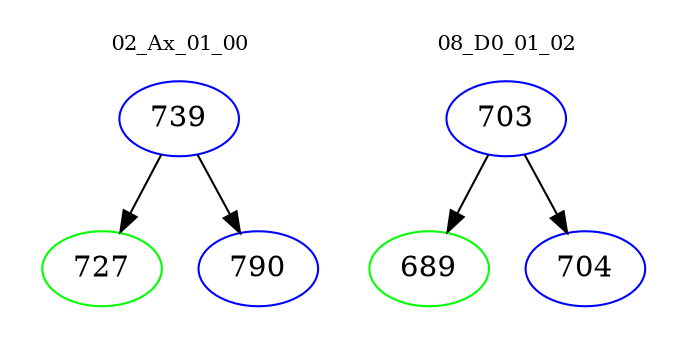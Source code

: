 digraph{
subgraph cluster_0 {
color = white
label = "02_Ax_01_00";
fontsize=10;
T0_739 [label="739", color="blue"]
T0_739 -> T0_727 [color="black"]
T0_727 [label="727", color="green"]
T0_739 -> T0_790 [color="black"]
T0_790 [label="790", color="blue"]
}
subgraph cluster_1 {
color = white
label = "08_D0_01_02";
fontsize=10;
T1_703 [label="703", color="blue"]
T1_703 -> T1_689 [color="black"]
T1_689 [label="689", color="green"]
T1_703 -> T1_704 [color="black"]
T1_704 [label="704", color="blue"]
}
}
